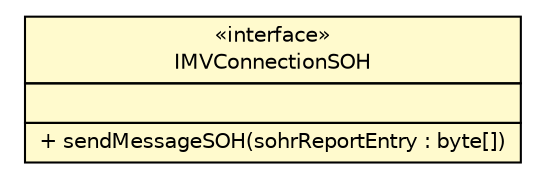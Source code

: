 #!/usr/local/bin/dot
#
# Class diagram 
# Generated by UMLGraph version R5_6 (http://www.umlgraph.org/)
#

digraph G {
	edge [fontname="Helvetica",fontsize=10,labelfontname="Helvetica",labelfontsize=10];
	node [fontname="Helvetica",fontsize=10,shape=plaintext];
	nodesep=0.25;
	ranksep=0.5;
	// org.trustedcomputinggroup.tnc.ifimv.IMVConnectionSOH
	c65 [label=<<table title="org.trustedcomputinggroup.tnc.ifimv.IMVConnectionSOH" border="0" cellborder="1" cellspacing="0" cellpadding="2" port="p" bgcolor="lemonChiffon" href="./IMVConnectionSOH.html">
		<tr><td><table border="0" cellspacing="0" cellpadding="1">
<tr><td align="center" balign="center"> &#171;interface&#187; </td></tr>
<tr><td align="center" balign="center"> IMVConnectionSOH </td></tr>
		</table></td></tr>
		<tr><td><table border="0" cellspacing="0" cellpadding="1">
<tr><td align="left" balign="left">  </td></tr>
		</table></td></tr>
		<tr><td><table border="0" cellspacing="0" cellpadding="1">
<tr><td align="left" balign="left"> + sendMessageSOH(sohrReportEntry : byte[]) </td></tr>
		</table></td></tr>
		</table>>, URL="./IMVConnectionSOH.html", fontname="Helvetica", fontcolor="black", fontsize=10.0];
}

